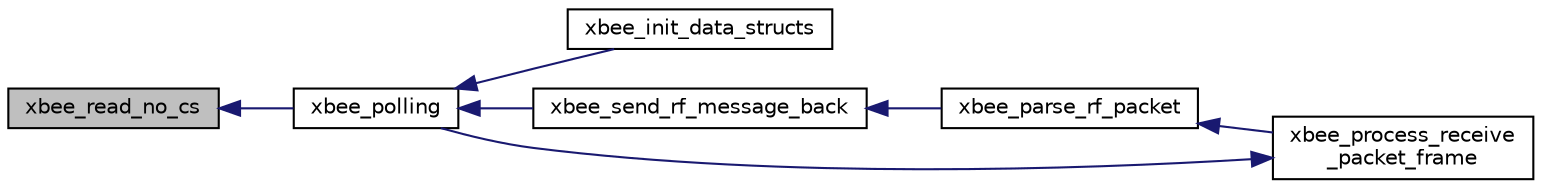 digraph "xbee_read_no_cs"
{
  edge [fontname="Helvetica",fontsize="10",labelfontname="Helvetica",labelfontsize="10"];
  node [fontname="Helvetica",fontsize="10",shape=record];
  rankdir="LR";
  Node1 [label="xbee_read_no_cs",height=0.2,width=0.4,color="black", fillcolor="grey75", style="filled", fontcolor="black"];
  Node1 -> Node2 [dir="back",color="midnightblue",fontsize="10",style="solid",fontname="Helvetica"];
  Node2 [label="xbee_polling",height=0.2,width=0.4,color="black", fillcolor="white", style="filled",URL="$group___x_b_e_e.html#ga341983a0050640556d238b8e13481cf1",tooltip="Poll and parse data from spi. "];
  Node2 -> Node3 [dir="back",color="midnightblue",fontsize="10",style="solid",fontname="Helvetica"];
  Node3 [label="xbee_init_data_structs",height=0.2,width=0.4,color="black", fillcolor="white", style="filled",URL="$group___x_b_e_e.html#ga6866cb3a7a3705647d65bf4395ebf99e",tooltip="Initialization of remote devices structs. "];
  Node2 -> Node4 [dir="back",color="midnightblue",fontsize="10",style="solid",fontname="Helvetica"];
  Node4 [label="xbee_send_rf_message_back",height=0.2,width=0.4,color="black", fillcolor="white", style="filled",URL="$group___x_b_e_e.html#ga917c69ae653e731d1e05402c6eed63f4",tooltip="Debug - return data back. "];
  Node4 -> Node5 [dir="back",color="midnightblue",fontsize="10",style="solid",fontname="Helvetica"];
  Node5 [label="xbee_parse_rf_packet",height=0.2,width=0.4,color="black", fillcolor="white", style="filled",URL="$group___x_b_e_e.html#ga0b878255a5cf56364a31fb8999724a17",tooltip="Parse incoming message. "];
  Node5 -> Node6 [dir="back",color="midnightblue",fontsize="10",style="solid",fontname="Helvetica"];
  Node6 [label="xbee_process_receive\l_packet_frame",height=0.2,width=0.4,color="black", fillcolor="white", style="filled",URL="$group___x_b_e_e.html#gaf5bbf8926649923f15e540bc9117c5e0",tooltip="Reads all data from Xbee via SPI. "];
  Node6 -> Node2 [dir="back",color="midnightblue",fontsize="10",style="solid",fontname="Helvetica"];
}
